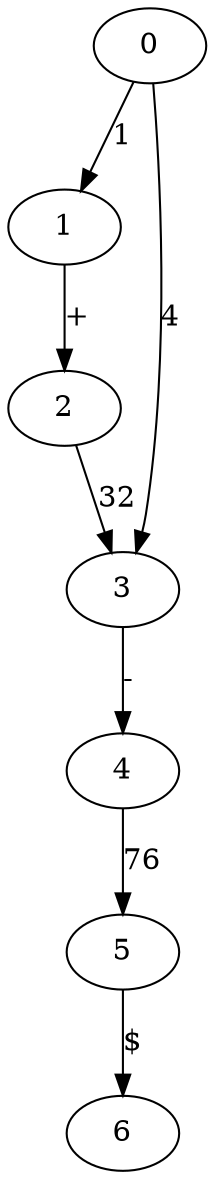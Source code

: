 digraph g
{
0 -> 1 [label="1"]
1 -> 2 [label="+"]
2 -> 3 [label="32"]
0 -> 3 [label="4"]
3 -> 4 [label="-"]
4 -> 5 [label="76"]
5 -> 6 [label="$"]
}
